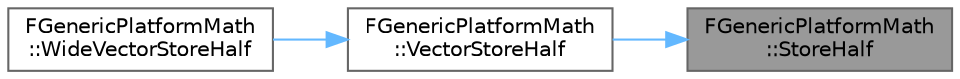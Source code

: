 digraph "FGenericPlatformMath::StoreHalf"
{
 // INTERACTIVE_SVG=YES
 // LATEX_PDF_SIZE
  bgcolor="transparent";
  edge [fontname=Helvetica,fontsize=10,labelfontname=Helvetica,labelfontsize=10];
  node [fontname=Helvetica,fontsize=10,shape=box,height=0.2,width=0.4];
  rankdir="RL";
  Node1 [id="Node000001",label="FGenericPlatformMath\l::StoreHalf",height=0.2,width=0.4,color="gray40", fillcolor="grey60", style="filled", fontcolor="black",tooltip=" "];
  Node1 -> Node2 [id="edge1_Node000001_Node000002",dir="back",color="steelblue1",style="solid",tooltip=" "];
  Node2 [id="Node000002",label="FGenericPlatformMath\l::VectorStoreHalf",height=0.2,width=0.4,color="grey40", fillcolor="white", style="filled",URL="$dd/d7b/structFGenericPlatformMath.html#a4a3d222a98a41f3ad001ed54a7f9e99d",tooltip=" "];
  Node2 -> Node3 [id="edge2_Node000002_Node000003",dir="back",color="steelblue1",style="solid",tooltip=" "];
  Node3 [id="Node000003",label="FGenericPlatformMath\l::WideVectorStoreHalf",height=0.2,width=0.4,color="grey40", fillcolor="white", style="filled",URL="$dd/d7b/structFGenericPlatformMath.html#a5b5bef3e58a9354cf2fa31d0f9637a1b",tooltip=" "];
}
